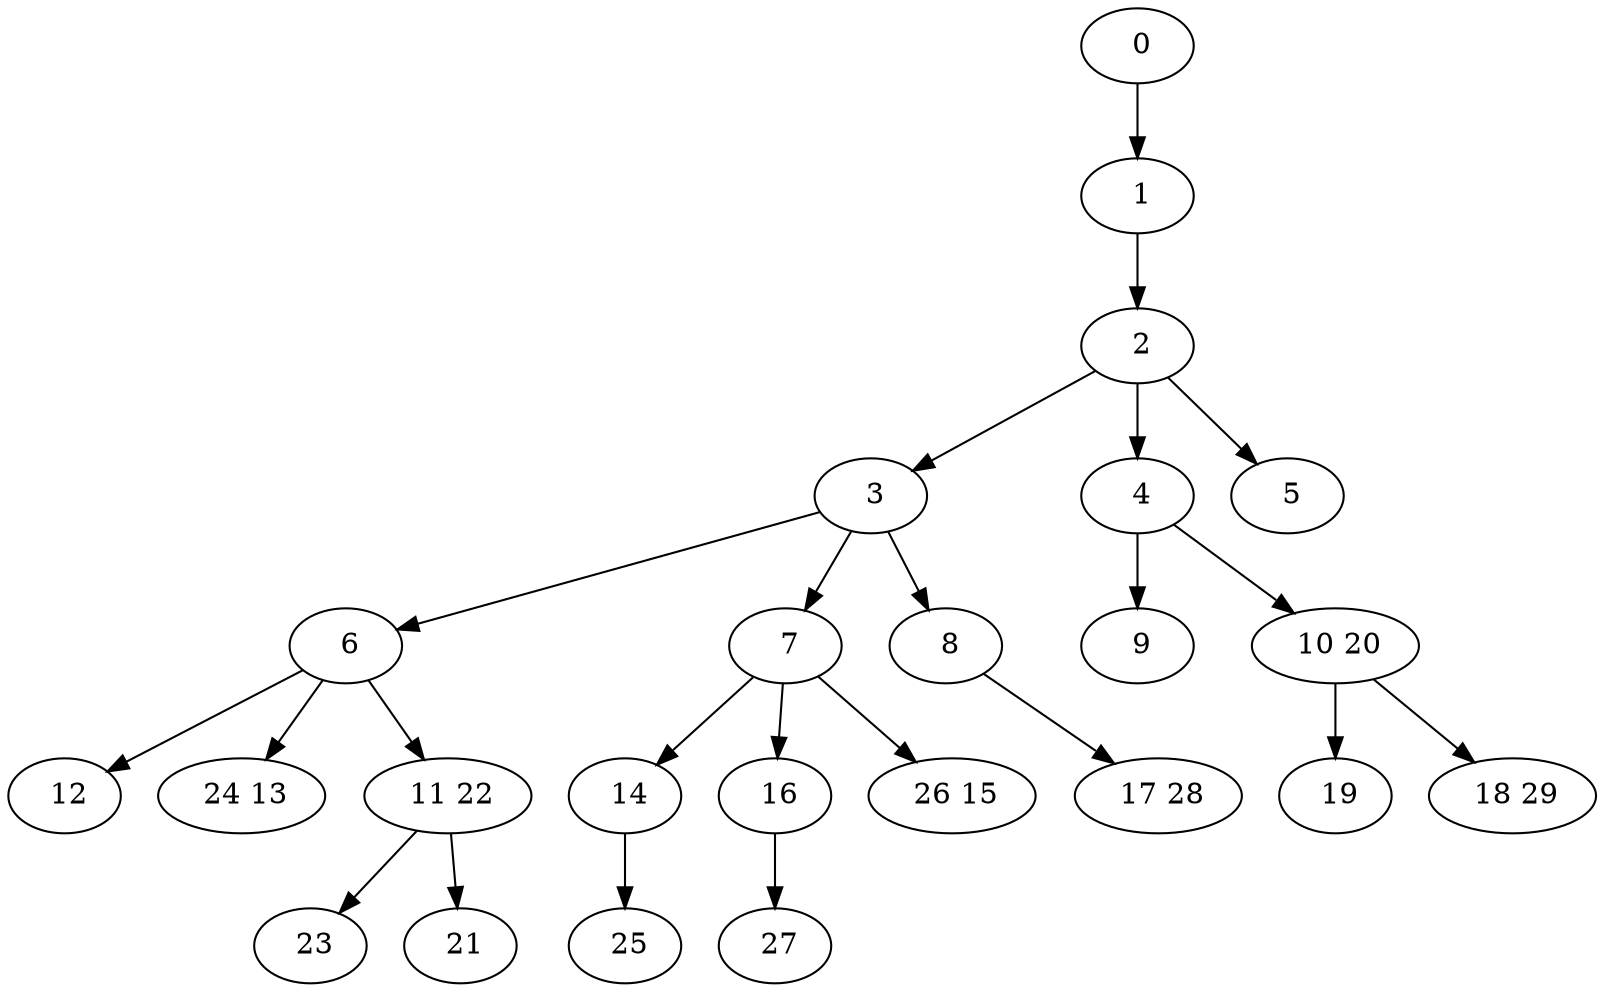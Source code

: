 digraph mytree {
" 0" -> " 1";
" 1" -> " 2";
" 2" -> " 3";
" 2" -> " 4";
" 2" -> " 5";
" 3" -> " 6";
" 3" -> " 7";
" 3" -> " 8";
" 4" -> " 9";
" 4" -> " 10 20";
" 5";
" 6" -> " 12";
" 6" -> " 24 13";
" 6" -> " 11 22";
" 7" -> " 14";
" 7" -> " 16";
" 7" -> " 26 15";
" 8" -> " 17 28";
" 17 28";
" 9";
" 10 20" -> " 19";
" 10 20" -> " 18 29";
" 12";
" 24 13";
" 11 22" -> " 23";
" 11 22" -> " 21";
" 23";
" 14" -> " 25";
" 16" -> " 27";
" 26 15";
" 27";
" 19";
" 18 29";
" 25";
" 21";
}
